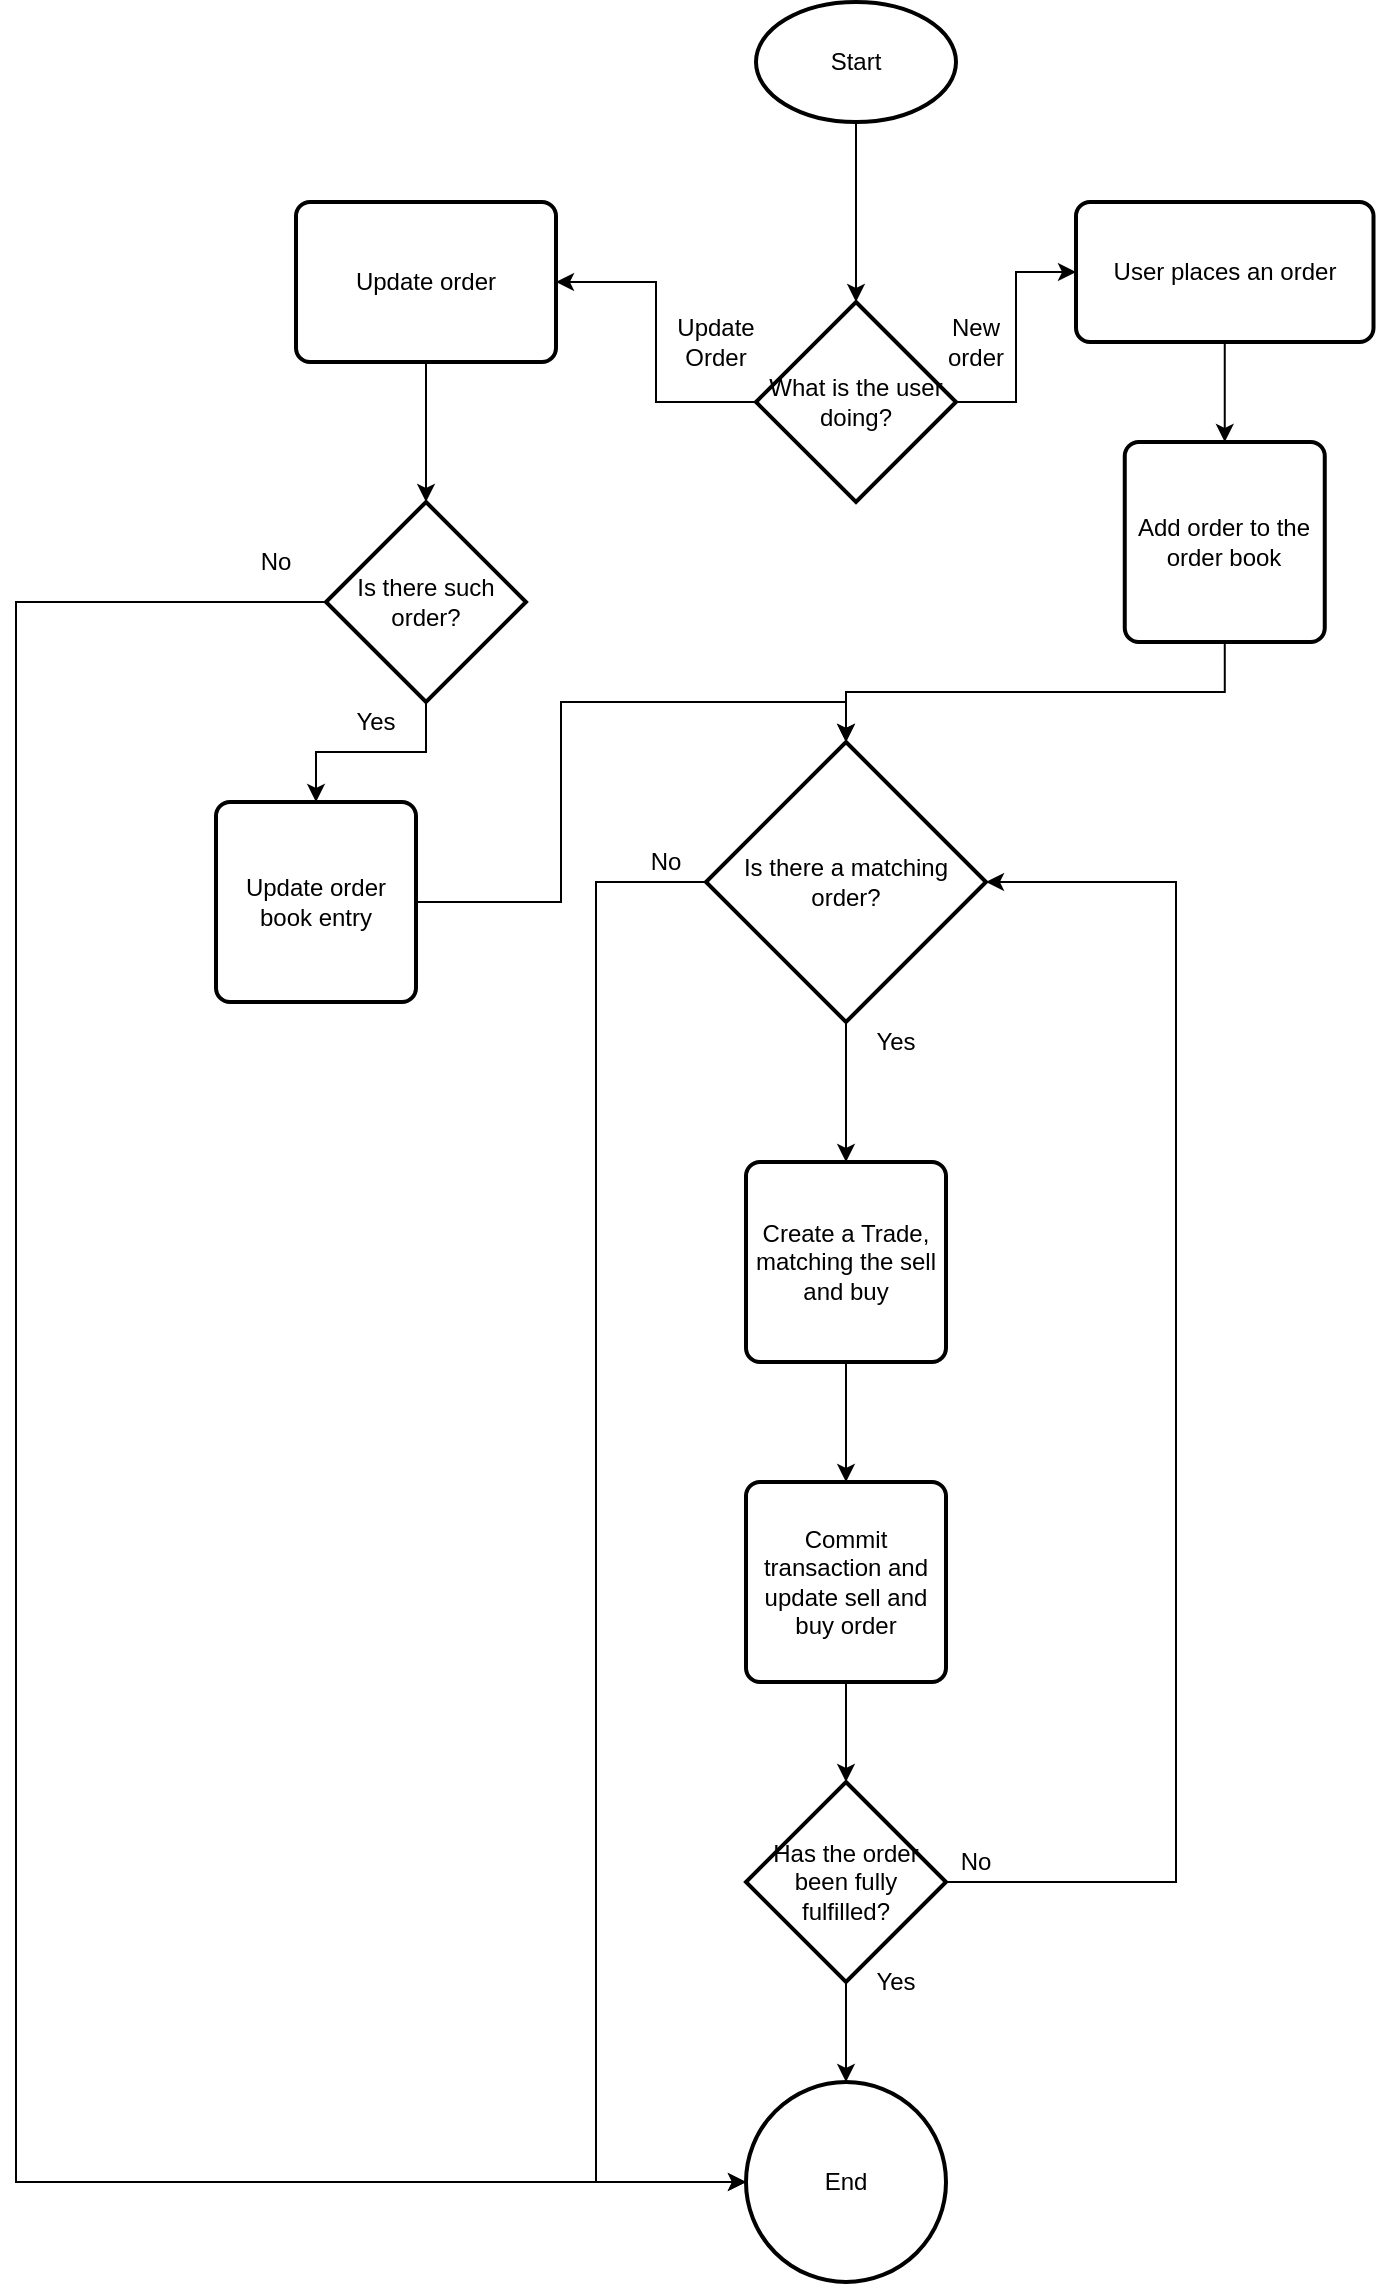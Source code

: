 <mxfile version="13.6.2" type="device" pages="2"><diagram name="Class Diagram" id="c9db0220-8083-56f3-ca83-edcdcd058819"><mxGraphModel dx="1662" dy="713" grid="1" gridSize="10" guides="1" tooltips="1" connect="1" arrows="1" fold="1" page="1" pageScale="1.5" pageWidth="826" pageHeight="1169" background="#ffffff" math="0" shadow="0"><root><mxCell id="0" style=";html=1;"/><mxCell id="1" style=";html=1;" parent="0"/><mxCell id="UFFbLQDAGfpdhHwSyLC5-143" style="edgeStyle=orthogonalEdgeStyle;rounded=0;orthogonalLoop=1;jettySize=auto;html=1;exitX=0.5;exitY=1;exitDx=0;exitDy=0;exitPerimeter=0;entryX=0.5;entryY=0;entryDx=0;entryDy=0;entryPerimeter=0;" parent="1" source="UFFbLQDAGfpdhHwSyLC5-91" target="UFFbLQDAGfpdhHwSyLC5-142" edge="1"><mxGeometry relative="1" as="geometry"/></mxCell><mxCell id="UFFbLQDAGfpdhHwSyLC5-91" value="Start" style="strokeWidth=2;html=1;shape=mxgraph.flowchart.start_1;whiteSpace=wrap;" parent="1" vertex="1"><mxGeometry x="570" y="10" width="100" height="60" as="geometry"/></mxCell><mxCell id="UFFbLQDAGfpdhHwSyLC5-118" style="edgeStyle=orthogonalEdgeStyle;rounded=0;orthogonalLoop=1;jettySize=auto;html=1;exitX=0.5;exitY=1;exitDx=0;exitDy=0;entryX=0.5;entryY=0;entryDx=0;entryDy=0;" parent="1" source="UFFbLQDAGfpdhHwSyLC5-92" target="UFFbLQDAGfpdhHwSyLC5-98" edge="1"><mxGeometry relative="1" as="geometry"/></mxCell><mxCell id="UFFbLQDAGfpdhHwSyLC5-92" value="User places an order" style="rounded=1;whiteSpace=wrap;html=1;absoluteArcSize=1;arcSize=14;strokeWidth=2;" parent="1" vertex="1"><mxGeometry x="730" y="110" width="148.75" height="70" as="geometry"/></mxCell><mxCell id="UFFbLQDAGfpdhHwSyLC5-115" style="edgeStyle=orthogonalEdgeStyle;rounded=0;orthogonalLoop=1;jettySize=auto;html=1;exitX=0.5;exitY=1;exitDx=0;exitDy=0;entryX=0.5;entryY=0;entryDx=0;entryDy=0;entryPerimeter=0;" parent="1" source="UFFbLQDAGfpdhHwSyLC5-98" target="UFFbLQDAGfpdhHwSyLC5-126" edge="1"><mxGeometry relative="1" as="geometry"><mxPoint x="625" y="390" as="targetPoint"/></mxGeometry></mxCell><mxCell id="UFFbLQDAGfpdhHwSyLC5-98" value="Add order to the order book" style="rounded=1;whiteSpace=wrap;html=1;absoluteArcSize=1;arcSize=14;strokeWidth=2;" parent="1" vertex="1"><mxGeometry x="754.38" y="230" width="100" height="100" as="geometry"/></mxCell><mxCell id="UFFbLQDAGfpdhHwSyLC5-109" style="edgeStyle=orthogonalEdgeStyle;rounded=0;orthogonalLoop=1;jettySize=auto;html=1;exitX=0.5;exitY=1;exitDx=0;exitDy=0;entryX=0.5;entryY=0;entryDx=0;entryDy=0;" parent="1" source="UFFbLQDAGfpdhHwSyLC5-105" target="UFFbLQDAGfpdhHwSyLC5-108" edge="1"><mxGeometry relative="1" as="geometry"/></mxCell><mxCell id="UFFbLQDAGfpdhHwSyLC5-105" value="Create a Trade, matching the sell and buy" style="rounded=1;whiteSpace=wrap;html=1;absoluteArcSize=1;arcSize=14;strokeWidth=2;" parent="1" vertex="1"><mxGeometry x="565" y="590" width="100" height="100" as="geometry"/></mxCell><mxCell id="UFFbLQDAGfpdhHwSyLC5-131" style="edgeStyle=orthogonalEdgeStyle;rounded=0;orthogonalLoop=1;jettySize=auto;html=1;exitX=0.5;exitY=1;exitDx=0;exitDy=0;entryX=0.5;entryY=0;entryDx=0;entryDy=0;entryPerimeter=0;" parent="1" source="UFFbLQDAGfpdhHwSyLC5-108" target="UFFbLQDAGfpdhHwSyLC5-130" edge="1"><mxGeometry relative="1" as="geometry"/></mxCell><mxCell id="UFFbLQDAGfpdhHwSyLC5-108" value="Commit transaction and update sell and buy order" style="rounded=1;whiteSpace=wrap;html=1;absoluteArcSize=1;arcSize=14;strokeWidth=2;" parent="1" vertex="1"><mxGeometry x="565" y="750" width="100" height="100" as="geometry"/></mxCell><mxCell id="UFFbLQDAGfpdhHwSyLC5-127" style="edgeStyle=orthogonalEdgeStyle;rounded=0;orthogonalLoop=1;jettySize=auto;html=1;exitX=0.5;exitY=1;exitDx=0;exitDy=0;exitPerimeter=0;entryX=0.5;entryY=0;entryDx=0;entryDy=0;" parent="1" source="UFFbLQDAGfpdhHwSyLC5-126" target="UFFbLQDAGfpdhHwSyLC5-105" edge="1"><mxGeometry relative="1" as="geometry"/></mxCell><mxCell id="UFFbLQDAGfpdhHwSyLC5-140" style="edgeStyle=orthogonalEdgeStyle;rounded=0;orthogonalLoop=1;jettySize=auto;html=1;exitX=0;exitY=0.5;exitDx=0;exitDy=0;exitPerimeter=0;entryX=0;entryY=0.5;entryDx=0;entryDy=0;entryPerimeter=0;" parent="1" source="UFFbLQDAGfpdhHwSyLC5-126" target="UFFbLQDAGfpdhHwSyLC5-137" edge="1"><mxGeometry relative="1" as="geometry"><Array as="points"><mxPoint x="490" y="450"/><mxPoint x="490" y="1100"/></Array></mxGeometry></mxCell><mxCell id="UFFbLQDAGfpdhHwSyLC5-126" value="Is there a matching order?" style="strokeWidth=2;html=1;shape=mxgraph.flowchart.decision;whiteSpace=wrap;" parent="1" vertex="1"><mxGeometry x="545" y="380" width="140" height="140" as="geometry"/></mxCell><mxCell id="UFFbLQDAGfpdhHwSyLC5-128" value="Yes" style="text;html=1;strokeColor=none;fillColor=none;align=center;verticalAlign=middle;whiteSpace=wrap;rounded=0;" parent="1" vertex="1"><mxGeometry x="620" y="520" width="40" height="20" as="geometry"/></mxCell><mxCell id="UFFbLQDAGfpdhHwSyLC5-132" style="edgeStyle=orthogonalEdgeStyle;rounded=0;orthogonalLoop=1;jettySize=auto;html=1;exitX=1;exitY=0.5;exitDx=0;exitDy=0;exitPerimeter=0;entryX=1;entryY=0.5;entryDx=0;entryDy=0;entryPerimeter=0;" parent="1" source="UFFbLQDAGfpdhHwSyLC5-130" target="UFFbLQDAGfpdhHwSyLC5-126" edge="1"><mxGeometry relative="1" as="geometry"><Array as="points"><mxPoint x="780" y="950"/><mxPoint x="780" y="450"/></Array></mxGeometry></mxCell><mxCell id="UFFbLQDAGfpdhHwSyLC5-138" style="edgeStyle=orthogonalEdgeStyle;rounded=0;orthogonalLoop=1;jettySize=auto;html=1;exitX=0.5;exitY=1;exitDx=0;exitDy=0;exitPerimeter=0;entryX=0.5;entryY=0;entryDx=0;entryDy=0;entryPerimeter=0;" parent="1" source="UFFbLQDAGfpdhHwSyLC5-130" target="UFFbLQDAGfpdhHwSyLC5-137" edge="1"><mxGeometry relative="1" as="geometry"/></mxCell><mxCell id="UFFbLQDAGfpdhHwSyLC5-130" value="Has the order been fully fulfilled?" style="strokeWidth=2;html=1;shape=mxgraph.flowchart.decision;whiteSpace=wrap;" parent="1" vertex="1"><mxGeometry x="565" y="900" width="100" height="100" as="geometry"/></mxCell><mxCell id="UFFbLQDAGfpdhHwSyLC5-133" value="No" style="text;html=1;strokeColor=none;fillColor=none;align=center;verticalAlign=middle;whiteSpace=wrap;rounded=0;" parent="1" vertex="1"><mxGeometry x="660" y="930" width="40" height="20" as="geometry"/></mxCell><mxCell id="UFFbLQDAGfpdhHwSyLC5-135" value="No" style="text;html=1;strokeColor=none;fillColor=none;align=center;verticalAlign=middle;whiteSpace=wrap;rounded=0;" parent="1" vertex="1"><mxGeometry x="505" y="430" width="40" height="20" as="geometry"/></mxCell><mxCell id="UFFbLQDAGfpdhHwSyLC5-137" value="End" style="strokeWidth=2;html=1;shape=mxgraph.flowchart.start_2;whiteSpace=wrap;" parent="1" vertex="1"><mxGeometry x="565" y="1050" width="100" height="100" as="geometry"/></mxCell><mxCell id="UFFbLQDAGfpdhHwSyLC5-139" value="Yes" style="text;html=1;strokeColor=none;fillColor=none;align=center;verticalAlign=middle;whiteSpace=wrap;rounded=0;" parent="1" vertex="1"><mxGeometry x="620" y="990" width="40" height="20" as="geometry"/></mxCell><mxCell id="UFFbLQDAGfpdhHwSyLC5-148" style="edgeStyle=orthogonalEdgeStyle;rounded=0;orthogonalLoop=1;jettySize=auto;html=1;exitX=0.5;exitY=1;exitDx=0;exitDy=0;entryX=0.5;entryY=0;entryDx=0;entryDy=0;entryPerimeter=0;" parent="1" source="UFFbLQDAGfpdhHwSyLC5-141" target="UFFbLQDAGfpdhHwSyLC5-147" edge="1"><mxGeometry relative="1" as="geometry"/></mxCell><mxCell id="UFFbLQDAGfpdhHwSyLC5-141" value="Update order" style="rounded=1;whiteSpace=wrap;html=1;absoluteArcSize=1;arcSize=14;strokeWidth=2;" parent="1" vertex="1"><mxGeometry x="340" y="110" width="130" height="80" as="geometry"/></mxCell><mxCell id="UFFbLQDAGfpdhHwSyLC5-144" style="edgeStyle=orthogonalEdgeStyle;rounded=0;orthogonalLoop=1;jettySize=auto;html=1;exitX=0;exitY=0.5;exitDx=0;exitDy=0;exitPerimeter=0;entryX=1;entryY=0.5;entryDx=0;entryDy=0;" parent="1" source="UFFbLQDAGfpdhHwSyLC5-142" target="UFFbLQDAGfpdhHwSyLC5-141" edge="1"><mxGeometry relative="1" as="geometry"/></mxCell><mxCell id="UFFbLQDAGfpdhHwSyLC5-145" style="edgeStyle=orthogonalEdgeStyle;rounded=0;orthogonalLoop=1;jettySize=auto;html=1;exitX=1;exitY=0.5;exitDx=0;exitDy=0;exitPerimeter=0;entryX=0;entryY=0.5;entryDx=0;entryDy=0;" parent="1" source="UFFbLQDAGfpdhHwSyLC5-142" target="UFFbLQDAGfpdhHwSyLC5-92" edge="1"><mxGeometry relative="1" as="geometry"/></mxCell><mxCell id="UFFbLQDAGfpdhHwSyLC5-142" value="What is the user doing?" style="strokeWidth=2;html=1;shape=mxgraph.flowchart.decision;whiteSpace=wrap;" parent="1" vertex="1"><mxGeometry x="570" y="160" width="100" height="100" as="geometry"/></mxCell><mxCell id="UFFbLQDAGfpdhHwSyLC5-153" style="edgeStyle=orthogonalEdgeStyle;rounded=0;orthogonalLoop=1;jettySize=auto;html=1;exitX=1;exitY=0.5;exitDx=0;exitDy=0;entryX=0.5;entryY=0;entryDx=0;entryDy=0;entryPerimeter=0;" parent="1" source="UFFbLQDAGfpdhHwSyLC5-146" target="UFFbLQDAGfpdhHwSyLC5-126" edge="1"><mxGeometry relative="1" as="geometry"/></mxCell><mxCell id="UFFbLQDAGfpdhHwSyLC5-146" value="Update order book entry" style="rounded=1;whiteSpace=wrap;html=1;absoluteArcSize=1;arcSize=14;strokeWidth=2;" parent="1" vertex="1"><mxGeometry x="300" y="410" width="100" height="100" as="geometry"/></mxCell><mxCell id="UFFbLQDAGfpdhHwSyLC5-149" style="edgeStyle=orthogonalEdgeStyle;rounded=0;orthogonalLoop=1;jettySize=auto;html=1;exitX=0.5;exitY=1;exitDx=0;exitDy=0;exitPerimeter=0;" parent="1" source="UFFbLQDAGfpdhHwSyLC5-147" target="UFFbLQDAGfpdhHwSyLC5-146" edge="1"><mxGeometry relative="1" as="geometry"/></mxCell><mxCell id="UFFbLQDAGfpdhHwSyLC5-152" style="edgeStyle=orthogonalEdgeStyle;rounded=0;orthogonalLoop=1;jettySize=auto;html=1;exitX=0;exitY=0.5;exitDx=0;exitDy=0;exitPerimeter=0;entryX=0;entryY=0.5;entryDx=0;entryDy=0;entryPerimeter=0;" parent="1" source="UFFbLQDAGfpdhHwSyLC5-147" target="UFFbLQDAGfpdhHwSyLC5-137" edge="1"><mxGeometry relative="1" as="geometry"><Array as="points"><mxPoint x="200" y="310"/><mxPoint x="200" y="1100"/></Array></mxGeometry></mxCell><mxCell id="UFFbLQDAGfpdhHwSyLC5-147" value="Is there such order?" style="strokeWidth=2;html=1;shape=mxgraph.flowchart.decision;whiteSpace=wrap;" parent="1" vertex="1"><mxGeometry x="355" y="260" width="100" height="100" as="geometry"/></mxCell><mxCell id="UFFbLQDAGfpdhHwSyLC5-150" value="Yes" style="text;html=1;strokeColor=none;fillColor=none;align=center;verticalAlign=middle;whiteSpace=wrap;rounded=0;" parent="1" vertex="1"><mxGeometry x="360" y="360" width="40" height="20" as="geometry"/></mxCell><mxCell id="UFFbLQDAGfpdhHwSyLC5-151" value="No" style="text;html=1;strokeColor=none;fillColor=none;align=center;verticalAlign=middle;whiteSpace=wrap;rounded=0;" parent="1" vertex="1"><mxGeometry x="310" y="280" width="40" height="20" as="geometry"/></mxCell><mxCell id="UFFbLQDAGfpdhHwSyLC5-154" value="Update Order" style="text;html=1;strokeColor=none;fillColor=none;align=center;verticalAlign=middle;whiteSpace=wrap;rounded=0;" parent="1" vertex="1"><mxGeometry x="530" y="170" width="40" height="20" as="geometry"/></mxCell><mxCell id="UFFbLQDAGfpdhHwSyLC5-155" value="New order" style="text;html=1;strokeColor=none;fillColor=none;align=center;verticalAlign=middle;whiteSpace=wrap;rounded=0;" parent="1" vertex="1"><mxGeometry x="660" y="170" width="40" height="20" as="geometry"/></mxCell></root></mxGraphModel></diagram><diagram id="gcq4Zf2nm8_5AGsRYwLd" name="ERD"><mxGraphModel dx="1445" dy="620" grid="1" gridSize="10" guides="1" tooltips="1" connect="1" arrows="1" fold="1" page="1" pageScale="1" pageWidth="827" pageHeight="1169" math="0" shadow="0"><root><mxCell id="vWnngpcXVB54nkzd4caZ-0"/><mxCell id="vWnngpcXVB54nkzd4caZ-1" parent="vWnngpcXVB54nkzd4caZ-0"/><mxCell id="vWnngpcXVB54nkzd4caZ-86" value="" style="edgeStyle=entityRelationEdgeStyle;fontSize=12;html=1;endArrow=ERoneToMany;entryX=0;entryY=0.5;entryDx=0;entryDy=0;exitX=1;exitY=0.5;exitDx=0;exitDy=0;strokeColor=#000000;" parent="vWnngpcXVB54nkzd4caZ-1" source="vWnngpcXVB54nkzd4caZ-74" target="vWnngpcXVB54nkzd4caZ-33" edge="1"><mxGeometry width="100" height="100" relative="1" as="geometry"><mxPoint x="320" y="320" as="sourcePoint"/><mxPoint x="370" y="170" as="targetPoint"/></mxGeometry></mxCell><mxCell id="vWnngpcXVB54nkzd4caZ-60" value="trade" style="shape=table;startSize=30;container=1;collapsible=1;childLayout=tableLayout;fixedRows=1;rowLines=0;fontStyle=1;align=center;resizeLast=1;fillColor=#FFE599;strokeColor=#000000;" parent="vWnngpcXVB54nkzd4caZ-1" vertex="1"><mxGeometry x="90" y="80" width="200" height="210" as="geometry"/></mxCell><mxCell id="vWnngpcXVB54nkzd4caZ-61" value="" style="shape=partialRectangle;collapsible=0;dropTarget=0;pointerEvents=0;fillColor=none;top=0;left=0;bottom=1;right=0;points=[[0,0.5],[1,0.5]];portConstraint=eastwest;strokeColor=#000000;" parent="vWnngpcXVB54nkzd4caZ-60" vertex="1"><mxGeometry y="30" width="200" height="30" as="geometry"/></mxCell><mxCell id="vWnngpcXVB54nkzd4caZ-62" value="PK" style="shape=partialRectangle;connectable=0;fillColor=#FFE599;top=0;left=0;bottom=0;right=0;fontStyle=1;overflow=hidden;strokeColor=#000000;" parent="vWnngpcXVB54nkzd4caZ-61" vertex="1"><mxGeometry width="30" height="30" as="geometry"/></mxCell><mxCell id="vWnngpcXVB54nkzd4caZ-63" value="id: INT AUTO_INCREMENT" style="shape=partialRectangle;connectable=0;fillColor=#FFE599;top=0;left=0;bottom=0;right=0;align=left;spacingLeft=6;fontStyle=5;overflow=hidden;strokeColor=#000000;" parent="vWnngpcXVB54nkzd4caZ-61" vertex="1"><mxGeometry x="30" width="170" height="30" as="geometry"/></mxCell><mxCell id="vWnngpcXVB54nkzd4caZ-74" value="" style="shape=partialRectangle;collapsible=0;dropTarget=0;pointerEvents=0;fillColor=none;top=0;left=0;bottom=0;right=0;points=[[0,0.5],[1,0.5]];portConstraint=eastwest;strokeColor=#000000;" parent="vWnngpcXVB54nkzd4caZ-60" vertex="1"><mxGeometry y="60" width="200" height="30" as="geometry"/></mxCell><mxCell id="vWnngpcXVB54nkzd4caZ-75" value="FK" style="shape=partialRectangle;connectable=0;fillColor=#FFE599;top=0;left=0;bottom=0;right=0;fontStyle=0;overflow=hidden;strokeColor=#000000;" parent="vWnngpcXVB54nkzd4caZ-74" vertex="1"><mxGeometry width="30" height="30" as="geometry"/></mxCell><mxCell id="vWnngpcXVB54nkzd4caZ-76" value="buyId: INT" style="shape=partialRectangle;connectable=0;fillColor=#FFE599;top=0;left=0;bottom=0;right=0;align=left;spacingLeft=6;fontStyle=0;overflow=hidden;strokeColor=#000000;" parent="vWnngpcXVB54nkzd4caZ-74" vertex="1"><mxGeometry x="30" width="170" height="30" as="geometry"/></mxCell><mxCell id="vWnngpcXVB54nkzd4caZ-78" value="" style="shape=partialRectangle;collapsible=0;dropTarget=0;pointerEvents=0;fillColor=none;top=0;left=0;bottom=0;right=0;points=[[0,0.5],[1,0.5]];portConstraint=eastwest;strokeColor=#000000;" parent="vWnngpcXVB54nkzd4caZ-60" vertex="1"><mxGeometry y="90" width="200" height="30" as="geometry"/></mxCell><mxCell id="vWnngpcXVB54nkzd4caZ-79" value="FK" style="shape=partialRectangle;connectable=0;fillColor=#FFE599;top=0;left=0;bottom=0;right=0;fontStyle=0;overflow=hidden;strokeColor=#000000;" parent="vWnngpcXVB54nkzd4caZ-78" vertex="1"><mxGeometry width="30" height="30" as="geometry"/></mxCell><mxCell id="vWnngpcXVB54nkzd4caZ-80" value="sellId: INT" style="shape=partialRectangle;connectable=0;fillColor=#FFE599;top=0;left=0;bottom=0;right=0;align=left;spacingLeft=6;fontStyle=0;overflow=hidden;strokeColor=#000000;" parent="vWnngpcXVB54nkzd4caZ-78" vertex="1"><mxGeometry x="30" width="170" height="30" as="geometry"/></mxCell><mxCell id="vWnngpcXVB54nkzd4caZ-64" value="" style="shape=partialRectangle;collapsible=0;dropTarget=0;pointerEvents=0;fillColor=none;top=0;left=0;bottom=0;right=0;points=[[0,0.5],[1,0.5]];portConstraint=eastwest;strokeColor=#000000;" parent="vWnngpcXVB54nkzd4caZ-60" vertex="1"><mxGeometry y="120" width="200" height="30" as="geometry"/></mxCell><mxCell id="vWnngpcXVB54nkzd4caZ-65" value="" style="shape=partialRectangle;connectable=0;fillColor=#FFE599;top=0;left=0;bottom=0;right=0;editable=1;overflow=hidden;strokeColor=#000000;" parent="vWnngpcXVB54nkzd4caZ-64" vertex="1"><mxGeometry width="30" height="30" as="geometry"/></mxCell><mxCell id="vWnngpcXVB54nkzd4caZ-66" value="tradeTime: datetime" style="shape=partialRectangle;connectable=0;fillColor=#FFE599;top=0;left=0;bottom=0;right=0;align=left;spacingLeft=6;overflow=hidden;strokeColor=#000000;" parent="vWnngpcXVB54nkzd4caZ-64" vertex="1"><mxGeometry x="30" width="170" height="30" as="geometry"/></mxCell><mxCell id="vWnngpcXVB54nkzd4caZ-67" value="" style="shape=partialRectangle;collapsible=0;dropTarget=0;pointerEvents=0;fillColor=none;top=0;left=0;bottom=0;right=0;points=[[0,0.5],[1,0.5]];portConstraint=eastwest;strokeColor=#000000;" parent="vWnngpcXVB54nkzd4caZ-60" vertex="1"><mxGeometry y="150" width="200" height="30" as="geometry"/></mxCell><mxCell id="vWnngpcXVB54nkzd4caZ-68" value="" style="shape=partialRectangle;connectable=0;fillColor=#FFE599;top=0;left=0;bottom=0;right=0;editable=1;overflow=hidden;strokeColor=#000000;" parent="vWnngpcXVB54nkzd4caZ-67" vertex="1"><mxGeometry width="30" height="30" as="geometry"/></mxCell><mxCell id="vWnngpcXVB54nkzd4caZ-69" value="tradePrize: decimal(10,2)" style="shape=partialRectangle;connectable=0;fillColor=#FFE599;top=0;left=0;bottom=0;right=0;align=left;spacingLeft=6;overflow=hidden;strokeColor=#000000;" parent="vWnngpcXVB54nkzd4caZ-67" vertex="1"><mxGeometry x="30" width="170" height="30" as="geometry"/></mxCell><mxCell id="vWnngpcXVB54nkzd4caZ-70" value="" style="shape=partialRectangle;collapsible=0;dropTarget=0;pointerEvents=0;fillColor=none;top=0;left=0;bottom=0;right=0;points=[[0,0.5],[1,0.5]];portConstraint=eastwest;strokeColor=#000000;" parent="vWnngpcXVB54nkzd4caZ-60" vertex="1"><mxGeometry y="180" width="200" height="30" as="geometry"/></mxCell><mxCell id="vWnngpcXVB54nkzd4caZ-71" value="" style="shape=partialRectangle;connectable=0;fillColor=#FFE599;top=0;left=0;bottom=0;right=0;editable=1;overflow=hidden;strokeColor=#000000;" parent="vWnngpcXVB54nkzd4caZ-70" vertex="1"><mxGeometry width="30" height="30" as="geometry"/></mxCell><mxCell id="vWnngpcXVB54nkzd4caZ-72" value="tradeSize: int" style="shape=partialRectangle;connectable=0;fillColor=#FFE599;top=0;left=0;bottom=0;right=0;align=left;spacingLeft=6;overflow=hidden;strokeColor=#000000;" parent="vWnngpcXVB54nkzd4caZ-70" vertex="1"><mxGeometry x="30" width="170" height="30" as="geometry"/></mxCell><mxCell id="vWnngpcXVB54nkzd4caZ-6" value="ob_order" style="shape=table;startSize=30;container=1;collapsible=1;childLayout=tableLayout;fixedRows=1;rowLines=0;fontStyle=1;align=center;resizeLast=1;fillColor=#FFE599;strokeColor=#000000;" parent="vWnngpcXVB54nkzd4caZ-1" vertex="1"><mxGeometry x="414" y="80" width="280" height="300" as="geometry"/></mxCell><mxCell id="vWnngpcXVB54nkzd4caZ-33" value="" style="shape=partialRectangle;collapsible=0;dropTarget=0;pointerEvents=0;fillColor=#FFE599;top=0;left=0;bottom=1;right=0;points=[[0,0.5],[1,0.5]];portConstraint=eastwest;strokeColor=#000000;" parent="vWnngpcXVB54nkzd4caZ-6" vertex="1"><mxGeometry y="30" width="280" height="30" as="geometry"/></mxCell><mxCell id="vWnngpcXVB54nkzd4caZ-34" value="PK" style="shape=partialRectangle;connectable=0;fillColor=#FFE599;top=0;left=0;bottom=0;right=0;fontStyle=1;overflow=hidden;strokeColor=#000000;" parent="vWnngpcXVB54nkzd4caZ-33" vertex="1"><mxGeometry width="30" height="30" as="geometry"/></mxCell><mxCell id="vWnngpcXVB54nkzd4caZ-35" value="id INT AUTO_INCREMENT" style="shape=partialRectangle;connectable=0;fillColor=#FFE599;top=0;left=0;bottom=0;right=0;align=left;spacingLeft=6;fontStyle=5;overflow=hidden;strokeColor=#000000;" parent="vWnngpcXVB54nkzd4caZ-33" vertex="1"><mxGeometry x="30" width="250" height="30" as="geometry"/></mxCell><mxCell id="vWnngpcXVB54nkzd4caZ-7" value="" style="shape=partialRectangle;collapsible=0;dropTarget=0;pointerEvents=0;fillColor=#FFE599;top=0;left=0;bottom=1;right=0;points=[[0,0.5],[1,0.5]];portConstraint=eastwest;strokeColor=#000000;" parent="vWnngpcXVB54nkzd4caZ-6" vertex="1"><mxGeometry y="60" width="280" height="30" as="geometry"/></mxCell><mxCell id="vWnngpcXVB54nkzd4caZ-8" value="PK" style="shape=partialRectangle;connectable=0;fillColor=#FFE599;top=0;left=0;bottom=0;right=0;fontStyle=1;overflow=hidden;strokeColor=#000000;" parent="vWnngpcXVB54nkzd4caZ-7" vertex="1"><mxGeometry width="30" height="30" as="geometry"/></mxCell><mxCell id="vWnngpcXVB54nkzd4caZ-9" value="versionId INT DEFAULT = 0" style="shape=partialRectangle;connectable=0;fillColor=#FFE599;top=0;left=0;bottom=0;right=0;align=left;spacingLeft=6;fontStyle=5;overflow=hidden;strokeColor=#000000;" parent="vWnngpcXVB54nkzd4caZ-7" vertex="1"><mxGeometry x="30" width="250" height="30" as="geometry"/></mxCell><mxCell id="vWnngpcXVB54nkzd4caZ-10" value="" style="shape=partialRectangle;collapsible=0;dropTarget=0;pointerEvents=0;fillColor=#FFE599;top=0;left=0;bottom=0;right=0;points=[[0,0.5],[1,0.5]];portConstraint=eastwest;strokeColor=#000000;" parent="vWnngpcXVB54nkzd4caZ-6" vertex="1"><mxGeometry y="90" width="280" height="30" as="geometry"/></mxCell><mxCell id="vWnngpcXVB54nkzd4caZ-11" value="" style="shape=partialRectangle;connectable=0;fillColor=#FFE599;top=0;left=0;bottom=0;right=0;editable=1;overflow=hidden;strokeColor=#000000;" parent="vWnngpcXVB54nkzd4caZ-10" vertex="1"><mxGeometry width="30" height="30" as="geometry"/></mxCell><mxCell id="vWnngpcXVB54nkzd4caZ-12" value="symbol: varchar(8)" style="shape=partialRectangle;connectable=0;fillColor=#FFE599;top=0;left=0;bottom=0;right=0;align=left;spacingLeft=6;overflow=hidden;strokeColor=#000000;" parent="vWnngpcXVB54nkzd4caZ-10" vertex="1"><mxGeometry x="30" width="250" height="30" as="geometry"/></mxCell><mxCell id="vWnngpcXVB54nkzd4caZ-13" value="" style="shape=partialRectangle;collapsible=0;dropTarget=0;pointerEvents=0;fillColor=#FFE599;top=0;left=0;bottom=0;right=0;points=[[0,0.5],[1,0.5]];portConstraint=eastwest;strokeColor=#000000;" parent="vWnngpcXVB54nkzd4caZ-6" vertex="1"><mxGeometry y="120" width="280" height="30" as="geometry"/></mxCell><mxCell id="vWnngpcXVB54nkzd4caZ-14" value="" style="shape=partialRectangle;connectable=0;fillColor=#FFE599;top=0;left=0;bottom=0;right=0;editable=1;overflow=hidden;strokeColor=#000000;" parent="vWnngpcXVB54nkzd4caZ-13" vertex="1"><mxGeometry width="30" height="30" as="geometry"/></mxCell><mxCell id="vWnngpcXVB54nkzd4caZ-15" value="price: decimal(10,2)" style="shape=partialRectangle;connectable=0;fillColor=#FFE599;top=0;left=0;bottom=0;right=0;align=left;spacingLeft=6;overflow=hidden;strokeColor=#000000;" parent="vWnngpcXVB54nkzd4caZ-13" vertex="1"><mxGeometry x="30" width="250" height="30" as="geometry"/></mxCell><mxCell id="vWnngpcXVB54nkzd4caZ-16" value="" style="shape=partialRectangle;collapsible=0;dropTarget=0;pointerEvents=0;fillColor=#FFE599;top=0;left=0;bottom=0;right=0;points=[[0,0.5],[1,0.5]];portConstraint=eastwest;strokeColor=#000000;" parent="vWnngpcXVB54nkzd4caZ-6" vertex="1"><mxGeometry y="150" width="280" height="30" as="geometry"/></mxCell><mxCell id="vWnngpcXVB54nkzd4caZ-17" value="" style="shape=partialRectangle;connectable=0;fillColor=#FFE599;top=0;left=0;bottom=0;right=0;editable=1;overflow=hidden;strokeColor=#000000;" parent="vWnngpcXVB54nkzd4caZ-16" vertex="1"><mxGeometry width="30" height="30" as="geometry"/></mxCell><mxCell id="vWnngpcXVB54nkzd4caZ-18" value="ordersize:int" style="shape=partialRectangle;connectable=0;fillColor=#FFE599;top=0;left=0;bottom=0;right=0;align=left;spacingLeft=6;overflow=hidden;strokeColor=#000000;" parent="vWnngpcXVB54nkzd4caZ-16" vertex="1"><mxGeometry x="30" width="250" height="30" as="geometry"/></mxCell><mxCell id="vWnngpcXVB54nkzd4caZ-37" value="" style="shape=partialRectangle;collapsible=0;dropTarget=0;pointerEvents=0;fillColor=#FFE599;top=0;left=0;bottom=0;right=0;points=[[0,0.5],[1,0.5]];portConstraint=eastwest;strokeColor=#000000;" parent="vWnngpcXVB54nkzd4caZ-6" vertex="1"><mxGeometry y="180" width="280" height="30" as="geometry"/></mxCell><mxCell id="vWnngpcXVB54nkzd4caZ-38" value="" style="shape=partialRectangle;connectable=0;fillColor=#FFE599;top=0;left=0;bottom=0;right=0;editable=1;overflow=hidden;strokeColor=#000000;" parent="vWnngpcXVB54nkzd4caZ-37" vertex="1"><mxGeometry width="30" height="30" as="geometry"/></mxCell><mxCell id="vWnngpcXVB54nkzd4caZ-39" value="numbermatched: int" style="shape=partialRectangle;connectable=0;fillColor=#FFE599;top=0;left=0;bottom=0;right=0;align=left;spacingLeft=6;overflow=hidden;strokeColor=#000000;" parent="vWnngpcXVB54nkzd4caZ-37" vertex="1"><mxGeometry x="30" width="250" height="30" as="geometry"/></mxCell><mxCell id="vWnngpcXVB54nkzd4caZ-49" value="" style="shape=partialRectangle;collapsible=0;dropTarget=0;pointerEvents=0;fillColor=#FFE599;top=0;left=0;bottom=0;right=0;points=[[0,0.5],[1,0.5]];portConstraint=eastwest;strokeColor=#000000;" parent="vWnngpcXVB54nkzd4caZ-6" vertex="1"><mxGeometry y="210" width="280" height="30" as="geometry"/></mxCell><mxCell id="vWnngpcXVB54nkzd4caZ-50" value="" style="shape=partialRectangle;connectable=0;fillColor=#FFE599;top=0;left=0;bottom=0;right=0;editable=1;overflow=hidden;strokeColor=#000000;" parent="vWnngpcXVB54nkzd4caZ-49" vertex="1"><mxGeometry width="30" height="30" as="geometry"/></mxCell><mxCell id="vWnngpcXVB54nkzd4caZ-51" value="side: ENUM" style="shape=partialRectangle;connectable=0;fillColor=#FFE599;top=0;left=0;bottom=0;right=0;align=left;spacingLeft=6;overflow=hidden;strokeColor=#000000;" parent="vWnngpcXVB54nkzd4caZ-49" vertex="1"><mxGeometry x="30" width="250" height="30" as="geometry"/></mxCell><mxCell id="vWnngpcXVB54nkzd4caZ-45" value="" style="shape=partialRectangle;collapsible=0;dropTarget=0;pointerEvents=0;fillColor=#FFE599;top=0;left=0;bottom=0;right=0;points=[[0,0.5],[1,0.5]];portConstraint=eastwest;strokeColor=#000000;" parent="vWnngpcXVB54nkzd4caZ-6" vertex="1"><mxGeometry y="240" width="280" height="30" as="geometry"/></mxCell><mxCell id="vWnngpcXVB54nkzd4caZ-46" value="" style="shape=partialRectangle;connectable=0;fillColor=#FFE599;top=0;left=0;bottom=0;right=0;editable=1;overflow=hidden;strokeColor=#000000;" parent="vWnngpcXVB54nkzd4caZ-45" vertex="1"><mxGeometry width="30" height="30" as="geometry"/></mxCell><mxCell id="vWnngpcXVB54nkzd4caZ-47" value="placedAt: datetime" style="shape=partialRectangle;connectable=0;fillColor=#FFE599;top=0;left=0;bottom=0;right=0;align=left;spacingLeft=6;overflow=hidden;strokeColor=#000000;" parent="vWnngpcXVB54nkzd4caZ-45" vertex="1"><mxGeometry x="30" width="250" height="30" as="geometry"/></mxCell><mxCell id="vWnngpcXVB54nkzd4caZ-53" value="" style="shape=partialRectangle;collapsible=0;dropTarget=0;pointerEvents=0;fillColor=#FFE599;top=0;left=0;bottom=0;right=0;points=[[0,0.5],[1,0.5]];portConstraint=eastwest;strokeColor=#000000;" parent="vWnngpcXVB54nkzd4caZ-6" vertex="1"><mxGeometry y="270" width="280" height="30" as="geometry"/></mxCell><mxCell id="vWnngpcXVB54nkzd4caZ-54" value="" style="shape=partialRectangle;connectable=0;fillColor=#FFE599;top=0;left=0;bottom=0;right=0;editable=1;overflow=hidden;strokeColor=#000000;" parent="vWnngpcXVB54nkzd4caZ-53" vertex="1"><mxGeometry width="30" height="30" as="geometry"/></mxCell><mxCell id="vWnngpcXVB54nkzd4caZ-55" value="state: ENUM" style="shape=partialRectangle;connectable=0;fillColor=#FFE599;top=0;left=0;bottom=0;right=0;align=left;spacingLeft=6;overflow=hidden;strokeColor=#000000;" parent="vWnngpcXVB54nkzd4caZ-53" vertex="1"><mxGeometry x="30" width="250" height="30" as="geometry"/></mxCell><mxCell id="vWnngpcXVB54nkzd4caZ-87" value="" style="edgeStyle=entityRelationEdgeStyle;fontSize=12;html=1;endArrow=ERoneToMany;entryX=0;entryY=0.5;entryDx=0;entryDy=0;exitX=1;exitY=0.5;exitDx=0;exitDy=0;strokeColor=#000000;" parent="vWnngpcXVB54nkzd4caZ-1" edge="1"><mxGeometry width="100" height="100" relative="1" as="geometry"><mxPoint x="290" y="180" as="sourcePoint"/><mxPoint x="414" y="150" as="targetPoint"/></mxGeometry></mxCell></root></mxGraphModel></diagram></mxfile>